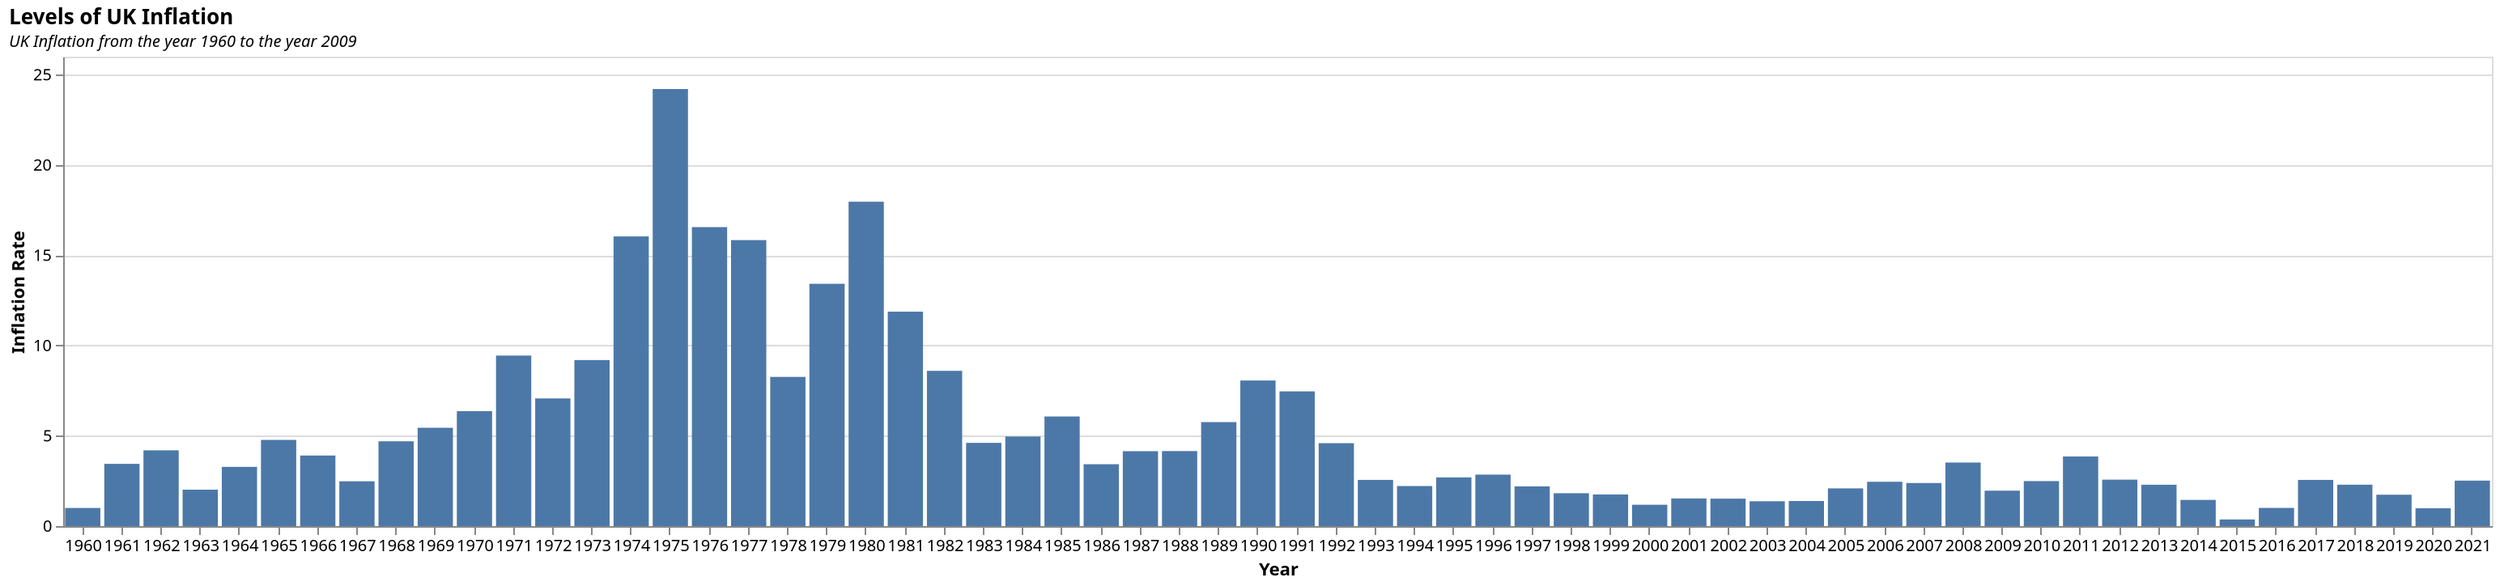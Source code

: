 {
  "$schema": "https://vega.github.io/schema/vega-lite/v5.json",
  "description": "Inflation Data",
  "title": {
    "text": "Levels of UK Inflation",
    "subtitle": "UK Inflation from the year 1960 to the year 2009",
    "subtitleFontStyle": "italic",
    "subtitleFontSize": 10,
    "anchor": "start",
    "color": "black"
  },
  "width": 1500,
  "height": 290,
  "data": {
    "values": [
      {
        " Inflation Rate": 1.0036,
        "Year": 1960
      },
      {
        " Inflation Rate": 3.4475,
        "Year": 1961
      },
      {
        " Inflation Rate": 4.1965,
        "Year": 1962
      },
      {
        " Inflation Rate": 2.0185,
        "Year": 1963
      },
      {
        " Inflation Rate": 3.2816,
        "Year": 1964
      },
      {
        " Inflation Rate": 4.7738,
        "Year": 1965
      },
      {
        " Inflation Rate": 3.9096,
        "Year": 1966
      },
      {
        " Inflation Rate": 2.4821,
        "Year": 1967
      },
      {
        " Inflation Rate": 4.6974,
        "Year": 1968
      },
      {
        " Inflation Rate": 5.4467,
        "Year": 1969
      },
      {
        " Inflation Rate": 6.3666,
        "Year": 1970
      },
      {
        " Inflation Rate": 9.4448,
        "Year": 1971
      },
      {
        " Inflation Rate": 7.0711,
        "Year": 1972
      },
      {
        " Inflation Rate": 9.196,
        "Year": 1973
      },
      {
        " Inflation Rate": 16.044,
        "Year": 1974
      },
      {
        " Inflation Rate": 24.2073,
        "Year": 1975
      },
      {
        " Inflation Rate": 16.5595,
        "Year": 1976
      },
      {
        " Inflation Rate": 15.8403,
        "Year": 1977
      },
      {
        " Inflation Rate": 8.2631,
        "Year": 1978
      },
      {
        " Inflation Rate": 13.4213,
        "Year": 1979
      },
      {
        " Inflation Rate": 17.9659,
        "Year": 1980
      },
      {
        " Inflation Rate": 11.8766,
        "Year": 1981
      },
      {
        " Inflation Rate": 8.5989,
        "Year": 1982
      },
      {
        " Inflation Rate": 4.6093,
        "Year": 1983
      },
      {
        " Inflation Rate": 4.9607,
        "Year": 1984
      },
      {
        " Inflation Rate": 6.0714,
        "Year": 1985
      },
      {
        " Inflation Rate": 3.4276,
        "Year": 1986
      },
      {
        " Inflation Rate": 4.1489,
        "Year": 1987
      },
      {
        " Inflation Rate": 4.1554,
        "Year": 1988
      },
      {
        " Inflation Rate": 5.7602,
        "Year": 1989
      },
      {
        " Inflation Rate": 8.0635,
        "Year": 1990
      },
      {
        " Inflation Rate": 7.4618,
        "Year": 1991
      },
      {
        " Inflation Rate": 4.5915,
        "Year": 1992
      },
      {
        " Inflation Rate": 2.5586,
        "Year": 1993
      },
      {
        " Inflation Rate": 2.219,
        "Year": 1994
      },
      {
        " Inflation Rate": 2.6975,
        "Year": 1995
      },
      {
        " Inflation Rate": 2.8518,
        "Year": 1996
      },
      {
        " Inflation Rate": 2.2011,
        "Year": 1997
      },
      {
        " Inflation Rate": 1.8206,
        "Year": 1998
      },
      {
        " Inflation Rate": 1.753,
        "Year": 1999
      },
      {
        " Inflation Rate": 1.183,
        "Year": 2000
      },
      {
        " Inflation Rate": 1.5323,
        "Year": 2001
      },
      {
        " Inflation Rate": 1.5204,
        "Year": 2002
      },
      {
        " Inflation Rate": 1.3765,
        "Year": 2003
      },
      {
        " Inflation Rate": 1.3904,
        "Year": 2004
      },
      {
        " Inflation Rate": 2.0891,
        "Year": 2005
      },
      {
        " Inflation Rate": 2.4557,
        "Year": 2006
      },
      {
        " Inflation Rate": 2.3866,
        "Year": 2007
      },
      {
        " Inflation Rate": 3.5214,
        "Year": 2008
      },
      {
        " Inflation Rate": 1.9617,
        "Year": 2009
      },
      {
        " Inflation Rate": 2.4927,
        "Year": 2010
      },
      {
        " Inflation Rate": 3.8561,
        "Year": 2011
      },
      {
        " Inflation Rate": 2.5732,
        "Year": 2012
      },
      {
        " Inflation Rate": 2.2917,
        "Year": 2013
      },
      {
        " Inflation Rate": 1.4511,
        "Year": 2014
      },
      {
        " Inflation Rate": 0.368,
        "Year": 2015
      },
      {
        " Inflation Rate": 1.0084,
        "Year": 2016
      },
      {
        " Inflation Rate": 2.5578,
        "Year": 2017
      },
      {
        " Inflation Rate": 2.2928,
        "Year": 2018
      },
      {
        " Inflation Rate": 1.7381,
        "Year": 2019
      },
      {
        " Inflation Rate": 0.9895,
        "Year": 2020
      },
      {
        " Inflation Rate": 2.5184,
        "Year": 2021
      }
    ]
  },
  "mark": "bar",
  "encoding": {
    "x": {
      "field": "Year",
      "type": "nominal",
      "axis": {
        "labelAngle": 0
      }
    },
    "y": {
      "field": " Inflation Rate",
      "type": "quantitative"
    }
  },
  "config": {}
}